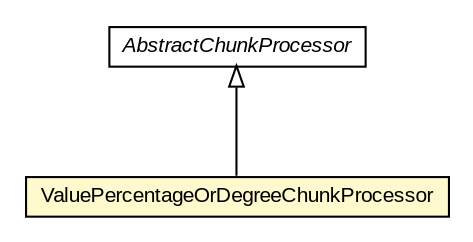 #!/usr/local/bin/dot
#
# Class diagram 
# Generated by UMLGraph version R5_6-24-gf6e263 (http://www.umlgraph.org/)
#

digraph G {
	edge [fontname="arial",fontsize=10,labelfontname="arial",labelfontsize=10];
	node [fontname="arial",fontsize=10,shape=plaintext];
	nodesep=0.25;
	ranksep=0.5;
	// edu.arizona.biosemantics.semanticmarkup.markupelement.description.ling.extract.AbstractChunkProcessor
	c145497 [label=<<table title="edu.arizona.biosemantics.semanticmarkup.markupelement.description.ling.extract.AbstractChunkProcessor" border="0" cellborder="1" cellspacing="0" cellpadding="2" port="p" href="../AbstractChunkProcessor.html">
		<tr><td><table border="0" cellspacing="0" cellpadding="1">
<tr><td align="center" balign="center"><font face="arial italic"> AbstractChunkProcessor </font></td></tr>
		</table></td></tr>
		</table>>, URL="../AbstractChunkProcessor.html", fontname="arial", fontcolor="black", fontsize=10.0];
	// edu.arizona.biosemantics.semanticmarkup.markupelement.description.ling.extract.lib.ValuePercentageOrDegreeChunkProcessor
	c145500 [label=<<table title="edu.arizona.biosemantics.semanticmarkup.markupelement.description.ling.extract.lib.ValuePercentageOrDegreeChunkProcessor" border="0" cellborder="1" cellspacing="0" cellpadding="2" port="p" bgcolor="lemonChiffon" href="./ValuePercentageOrDegreeChunkProcessor.html">
		<tr><td><table border="0" cellspacing="0" cellpadding="1">
<tr><td align="center" balign="center"> ValuePercentageOrDegreeChunkProcessor </td></tr>
		</table></td></tr>
		</table>>, URL="./ValuePercentageOrDegreeChunkProcessor.html", fontname="arial", fontcolor="black", fontsize=10.0];
	//edu.arizona.biosemantics.semanticmarkup.markupelement.description.ling.extract.lib.ValuePercentageOrDegreeChunkProcessor extends edu.arizona.biosemantics.semanticmarkup.markupelement.description.ling.extract.AbstractChunkProcessor
	c145497:p -> c145500:p [dir=back,arrowtail=empty];
}

